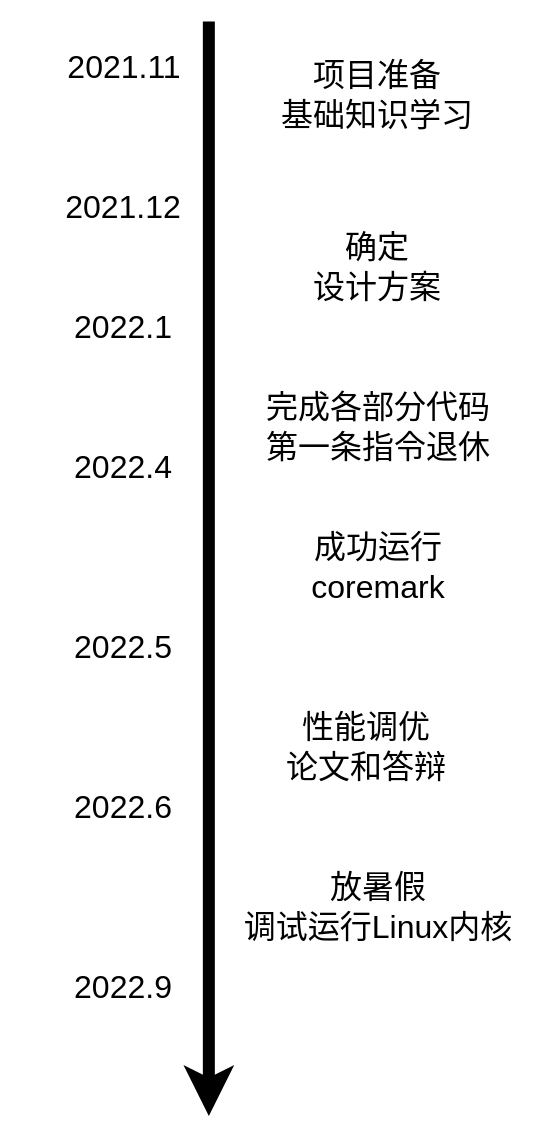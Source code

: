 <mxfile>
    <diagram id="9nH2vB2tpgdBbZ3Kxpj4" name="第 1 页">
        <mxGraphModel dx="1420" dy="480" grid="1" gridSize="10" guides="1" tooltips="1" connect="1" arrows="1" fold="1" page="1" pageScale="1" pageWidth="827" pageHeight="1169" math="0" shadow="0">
            <root>
                <mxCell id="0"/>
                <mxCell id="1" parent="0"/>
                <mxCell id="5" value="2021.12" style="text;html=1;strokeColor=none;fillColor=none;align=center;verticalAlign=middle;whiteSpace=wrap;rounded=0;fontSize=16;" parent="1" vertex="1">
                    <mxGeometry x="-70.002" y="480" width="121.265" height="55.714" as="geometry"/>
                </mxCell>
                <mxCell id="7" value="2022.1" style="text;html=1;strokeColor=none;fillColor=none;align=center;verticalAlign=middle;whiteSpace=wrap;rounded=0;fontSize=16;" parent="1" vertex="1">
                    <mxGeometry x="-70.003" y="540" width="121.265" height="55.714" as="geometry"/>
                </mxCell>
                <mxCell id="10" value="2022.4" style="text;html=1;strokeColor=none;fillColor=none;align=center;verticalAlign=middle;whiteSpace=wrap;rounded=0;fontSize=16;" parent="1" vertex="1">
                    <mxGeometry x="-70.002" y="610" width="121.265" height="55.714" as="geometry"/>
                </mxCell>
                <mxCell id="12" value="2022.5" style="text;html=1;strokeColor=none;fillColor=none;align=center;verticalAlign=middle;whiteSpace=wrap;rounded=0;fontSize=16;" parent="1" vertex="1">
                    <mxGeometry x="-70.004" y="700" width="121.265" height="55.714" as="geometry"/>
                </mxCell>
                <mxCell id="14" value="2022.6" style="text;html=1;strokeColor=none;fillColor=none;align=center;verticalAlign=middle;whiteSpace=wrap;rounded=0;fontSize=16;" parent="1" vertex="1">
                    <mxGeometry x="-70.004" y="780" width="121.265" height="55.714" as="geometry"/>
                </mxCell>
                <mxCell id="8" value="确定&lt;br style=&quot;font-size: 16px;&quot;&gt;设计方案" style="text;html=1;strokeColor=none;fillColor=none;align=center;verticalAlign=middle;whiteSpace=wrap;rounded=0;fontSize=16;" parent="1" vertex="1">
                    <mxGeometry x="57.003" y="509.996" width="121.265" height="55.714" as="geometry"/>
                </mxCell>
                <mxCell id="11" value="完成各部分代码&lt;br style=&quot;font-size: 16px;&quot;&gt;第一条指令退休" style="text;html=1;strokeColor=none;fillColor=none;align=center;verticalAlign=middle;whiteSpace=wrap;rounded=0;fontSize=16;" parent="1" vertex="1">
                    <mxGeometry x="42.601" y="589.996" width="150.065" height="55.714" as="geometry"/>
                </mxCell>
                <mxCell id="13" value="成功运行&lt;br style=&quot;font-size: 16px;&quot;&gt;coremark" style="text;html=1;strokeColor=none;fillColor=none;align=center;verticalAlign=middle;whiteSpace=wrap;rounded=0;fontSize=16;" parent="1" vertex="1">
                    <mxGeometry x="42.601" y="659.996" width="150.065" height="55.714" as="geometry"/>
                </mxCell>
                <mxCell id="15" value="性能调优&lt;br style=&quot;font-size: 16px;&quot;&gt;论文和答辩" style="text;html=1;strokeColor=none;fillColor=none;align=center;verticalAlign=middle;whiteSpace=wrap;rounded=0;fontSize=16;" parent="1" vertex="1">
                    <mxGeometry x="37.0" y="749.996" width="150.065" height="55.714" as="geometry"/>
                </mxCell>
                <mxCell id="16" value="2022.9" style="text;html=1;strokeColor=none;fillColor=none;align=center;verticalAlign=middle;whiteSpace=wrap;rounded=0;fontSize=16;" parent="1" vertex="1">
                    <mxGeometry x="-70.001" y="870" width="121.265" height="55.714" as="geometry"/>
                </mxCell>
                <mxCell id="17" value="放暑假&lt;br style=&quot;font-size: 16px;&quot;&gt;调试运行Linux内核" style="text;html=1;strokeColor=none;fillColor=none;align=center;verticalAlign=middle;whiteSpace=wrap;rounded=0;fontSize=16;" parent="1" vertex="1">
                    <mxGeometry x="33.503" y="829.996" width="168.255" height="55.714" as="geometry"/>
                </mxCell>
                <mxCell id="2" value="" style="endArrow=none;html=1;jumpSize=6;strokeWidth=6;strokeColor=default;startArrow=classic;startFill=1;entryX=0;entryY=1;entryDx=0;entryDy=0;fontSize=16;" parent="1" edge="1">
                    <mxGeometry width="50" height="50" relative="1" as="geometry">
                        <mxPoint x="33.424" y="962.941" as="sourcePoint"/>
                        <mxPoint x="33.424" y="415.714" as="targetPoint"/>
                    </mxGeometry>
                </mxCell>
                <mxCell id="3" value="2021.11" style="text;html=1;strokeColor=none;fillColor=none;align=center;verticalAlign=middle;whiteSpace=wrap;rounded=0;fontSize=16;" parent="1" vertex="1">
                    <mxGeometry x="-41.381" y="410" width="64.027" height="55.714" as="geometry"/>
                </mxCell>
                <mxCell id="6" value="项目准备&lt;br style=&quot;font-size: 16px;&quot;&gt;基础知识学习" style="text;html=1;strokeColor=none;fillColor=none;align=center;verticalAlign=middle;whiteSpace=wrap;rounded=0;fontSize=16;" parent="1" vertex="1">
                    <mxGeometry x="66.14" y="424.29" width="103" height="55.71" as="geometry"/>
                </mxCell>
            </root>
        </mxGraphModel>
    </diagram>
</mxfile>